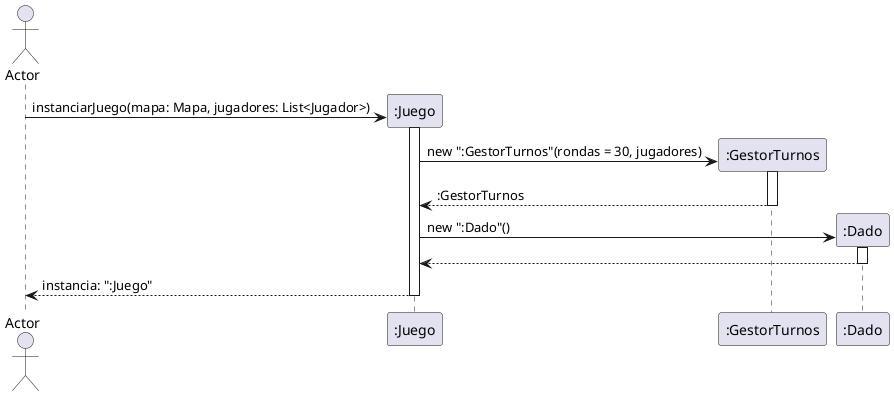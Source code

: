 @startuml

actor Actor
participant ":Juego"
participant ":GestorTurnos"
participant ":Dado"
Actor -> ":Juego" ** : instanciarJuego(mapa: Mapa, jugadores: List<Jugador>)
activate ":Juego"
":Juego" -> ":GestorTurnos"**: new ":GestorTurnos"(rondas = 30, jugadores)

activate ":GestorTurnos"
":GestorTurnos" --> ":Juego": :GestorTurnos
deactivate ":GestorTurnos"


":Juego" -> ":Dado"**: new ":Dado"()
activate ":Dado"
":Dado" --> ":Juego":
deactivate ":Dado"
":Juego" --> Actor: instancia: ":Juego"

deactivate ":Juego"

@enduml